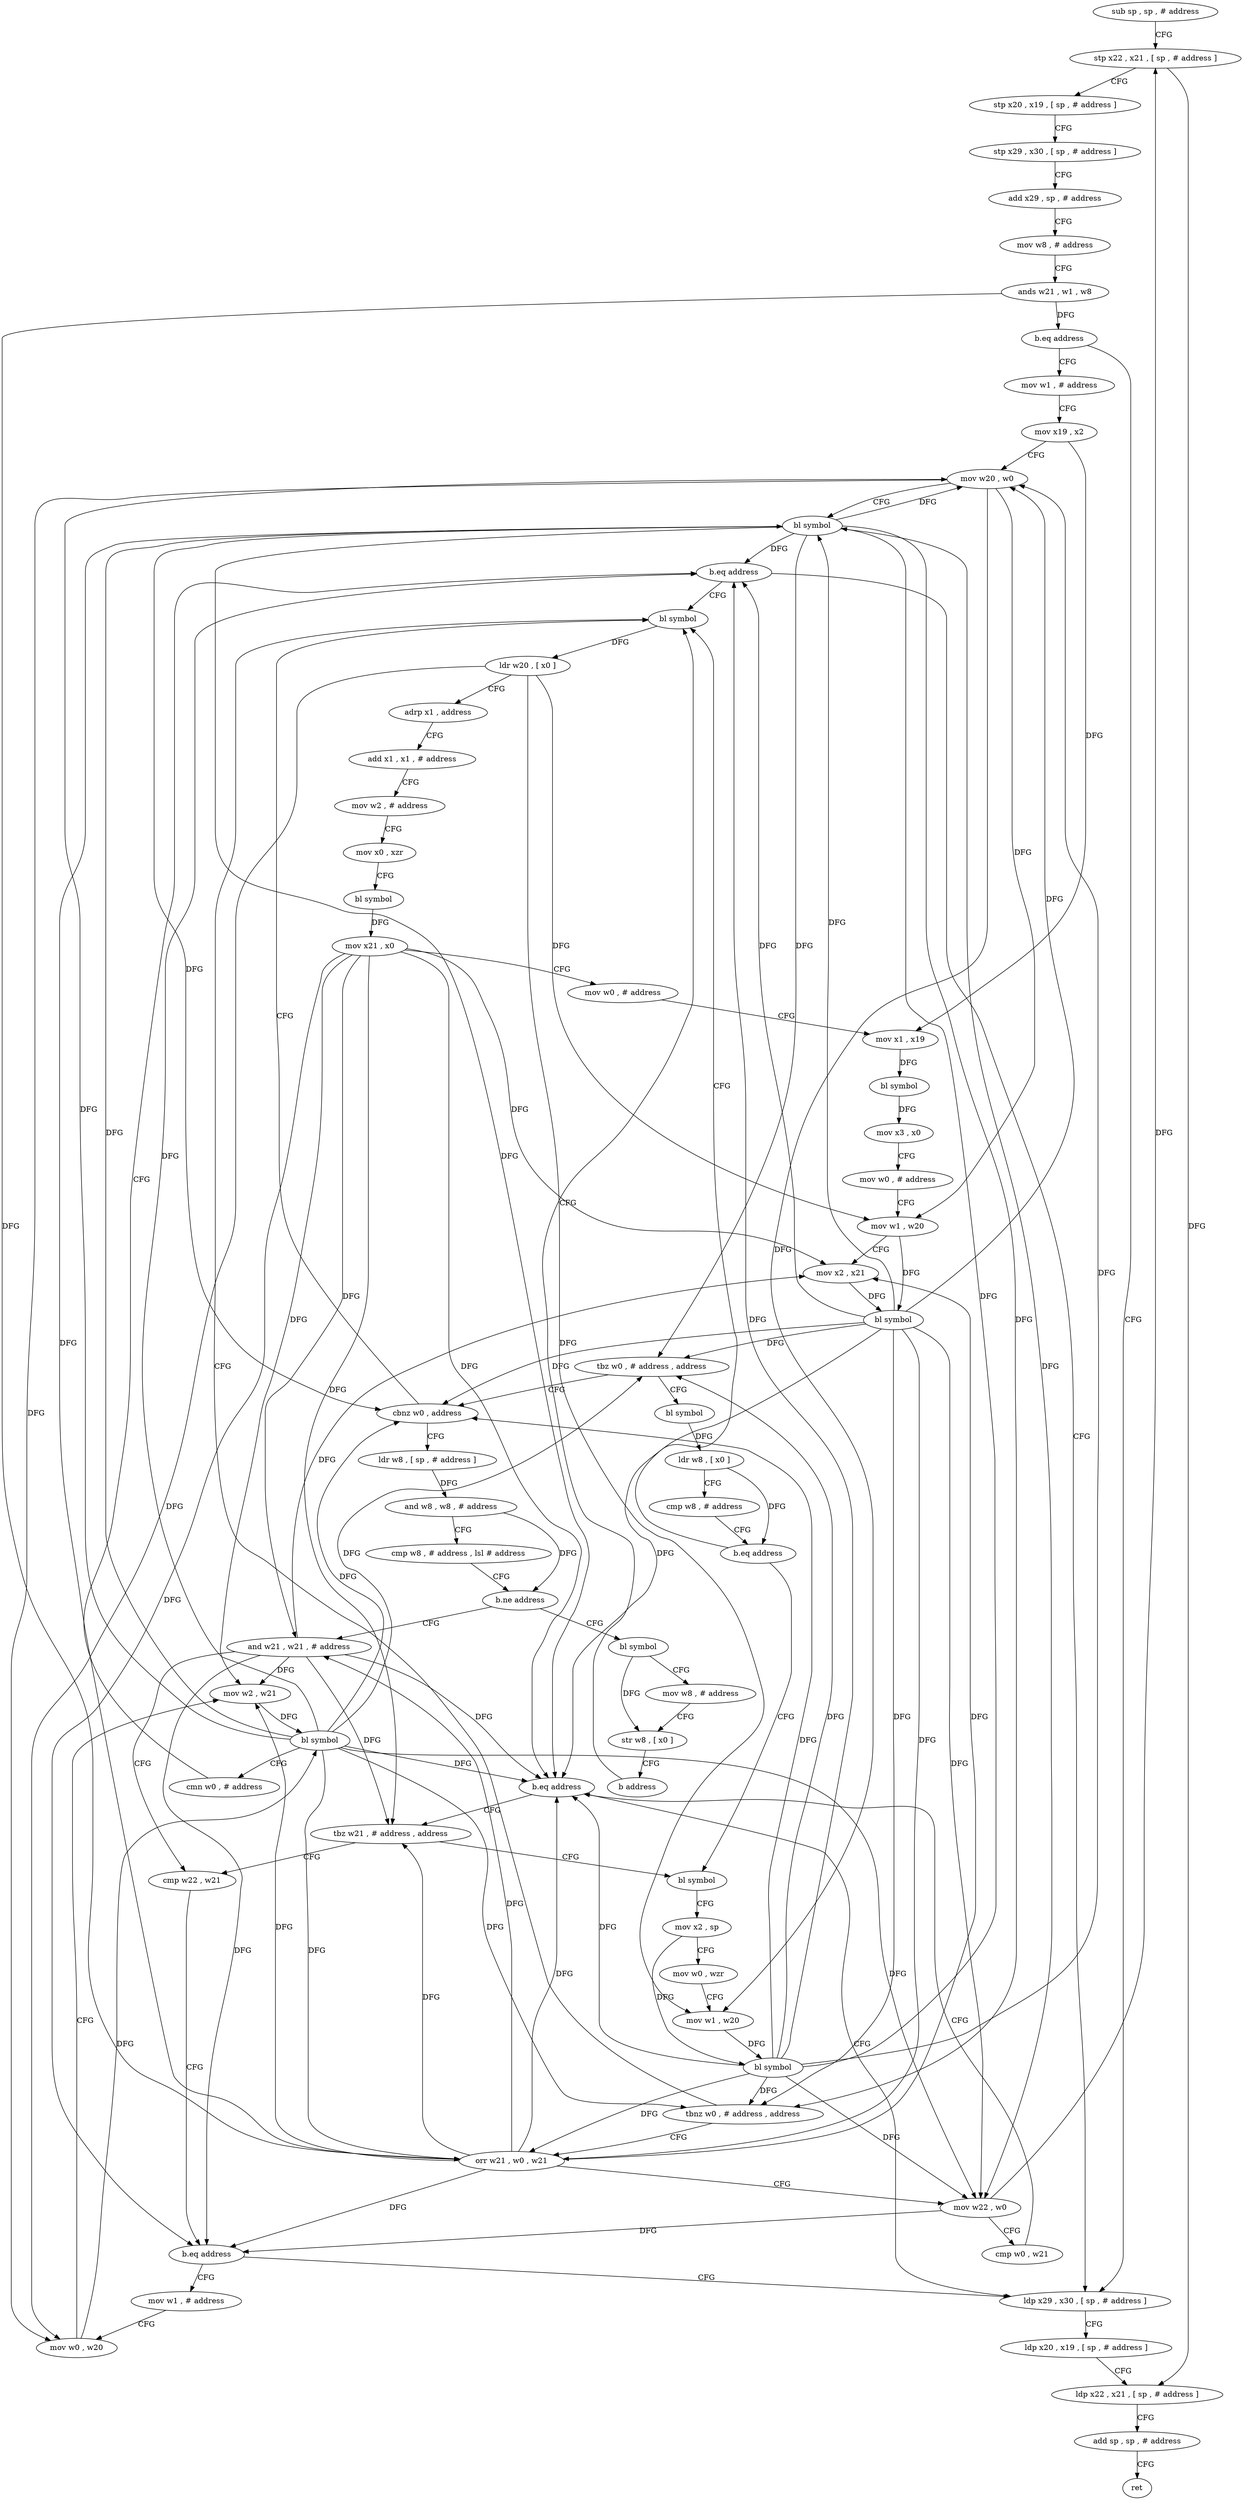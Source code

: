 digraph "func" {
"4211476" [label = "sub sp , sp , # address" ]
"4211480" [label = "stp x22 , x21 , [ sp , # address ]" ]
"4211484" [label = "stp x20 , x19 , [ sp , # address ]" ]
"4211488" [label = "stp x29 , x30 , [ sp , # address ]" ]
"4211492" [label = "add x29 , sp , # address" ]
"4211496" [label = "mov w8 , # address" ]
"4211500" [label = "ands w21 , w1 , w8" ]
"4211504" [label = "b.eq address" ]
"4211708" [label = "ldp x29 , x30 , [ sp , # address ]" ]
"4211508" [label = "mov w1 , # address" ]
"4211712" [label = "ldp x20 , x19 , [ sp , # address ]" ]
"4211716" [label = "ldp x22 , x21 , [ sp , # address ]" ]
"4211720" [label = "add sp , sp , # address" ]
"4211724" [label = "ret" ]
"4211512" [label = "mov x19 , x2" ]
"4211516" [label = "mov w20 , w0" ]
"4211520" [label = "bl symbol" ]
"4211524" [label = "tbnz w0 , # address , address" ]
"4211588" [label = "bl symbol" ]
"4211528" [label = "orr w21 , w0 , w21" ]
"4211592" [label = "ldr w20 , [ x0 ]" ]
"4211596" [label = "adrp x1 , address" ]
"4211600" [label = "add x1 , x1 , # address" ]
"4211604" [label = "mov w2 , # address" ]
"4211608" [label = "mov x0 , xzr" ]
"4211612" [label = "bl symbol" ]
"4211616" [label = "mov x21 , x0" ]
"4211620" [label = "mov w0 , # address" ]
"4211624" [label = "mov x1 , x19" ]
"4211628" [label = "bl symbol" ]
"4211632" [label = "mov x3 , x0" ]
"4211636" [label = "mov w0 , # address" ]
"4211640" [label = "mov w1 , w20" ]
"4211644" [label = "mov x2 , x21" ]
"4211648" [label = "bl symbol" ]
"4211652" [label = "cbnz w0 , address" ]
"4211532" [label = "mov w22 , w0" ]
"4211536" [label = "cmp w0 , w21" ]
"4211540" [label = "b.eq address" ]
"4211544" [label = "tbz w21 , # address , address" ]
"4211656" [label = "ldr w8 , [ sp , # address ]" ]
"4211660" [label = "and w8 , w8 , # address" ]
"4211664" [label = "cmp w8 , # address , lsl # address" ]
"4211668" [label = "b.ne address" ]
"4211728" [label = "bl symbol" ]
"4211672" [label = "and w21 , w21 , # address" ]
"4211676" [label = "cmp w22 , w21" ]
"4211548" [label = "bl symbol" ]
"4211732" [label = "mov w8 , # address" ]
"4211736" [label = "str w8 , [ x0 ]" ]
"4211740" [label = "b address" ]
"4211680" [label = "b.eq address" ]
"4211684" [label = "mov w1 , # address" ]
"4211552" [label = "mov x2 , sp" ]
"4211556" [label = "mov w0 , wzr" ]
"4211560" [label = "mov w1 , w20" ]
"4211564" [label = "bl symbol" ]
"4211568" [label = "tbz w0 , # address , address" ]
"4211572" [label = "bl symbol" ]
"4211688" [label = "mov w0 , w20" ]
"4211692" [label = "mov w2 , w21" ]
"4211696" [label = "bl symbol" ]
"4211700" [label = "cmn w0 , # address" ]
"4211704" [label = "b.eq address" ]
"4211576" [label = "ldr w8 , [ x0 ]" ]
"4211580" [label = "cmp w8 , # address" ]
"4211584" [label = "b.eq address" ]
"4211476" -> "4211480" [ label = "CFG" ]
"4211480" -> "4211484" [ label = "CFG" ]
"4211480" -> "4211716" [ label = "DFG" ]
"4211484" -> "4211488" [ label = "CFG" ]
"4211488" -> "4211492" [ label = "CFG" ]
"4211492" -> "4211496" [ label = "CFG" ]
"4211496" -> "4211500" [ label = "CFG" ]
"4211500" -> "4211504" [ label = "DFG" ]
"4211500" -> "4211528" [ label = "DFG" ]
"4211504" -> "4211708" [ label = "CFG" ]
"4211504" -> "4211508" [ label = "CFG" ]
"4211708" -> "4211712" [ label = "CFG" ]
"4211508" -> "4211512" [ label = "CFG" ]
"4211712" -> "4211716" [ label = "CFG" ]
"4211716" -> "4211720" [ label = "CFG" ]
"4211720" -> "4211724" [ label = "CFG" ]
"4211512" -> "4211516" [ label = "CFG" ]
"4211512" -> "4211624" [ label = "DFG" ]
"4211516" -> "4211520" [ label = "CFG" ]
"4211516" -> "4211640" [ label = "DFG" ]
"4211516" -> "4211560" [ label = "DFG" ]
"4211516" -> "4211688" [ label = "DFG" ]
"4211520" -> "4211524" [ label = "DFG" ]
"4211520" -> "4211516" [ label = "DFG" ]
"4211520" -> "4211528" [ label = "DFG" ]
"4211520" -> "4211532" [ label = "DFG" ]
"4211520" -> "4211540" [ label = "DFG" ]
"4211520" -> "4211652" [ label = "DFG" ]
"4211520" -> "4211568" [ label = "DFG" ]
"4211520" -> "4211704" [ label = "DFG" ]
"4211524" -> "4211588" [ label = "CFG" ]
"4211524" -> "4211528" [ label = "CFG" ]
"4211588" -> "4211592" [ label = "DFG" ]
"4211528" -> "4211532" [ label = "CFG" ]
"4211528" -> "4211644" [ label = "DFG" ]
"4211528" -> "4211540" [ label = "DFG" ]
"4211528" -> "4211544" [ label = "DFG" ]
"4211528" -> "4211680" [ label = "DFG" ]
"4211528" -> "4211672" [ label = "DFG" ]
"4211528" -> "4211692" [ label = "DFG" ]
"4211592" -> "4211596" [ label = "CFG" ]
"4211592" -> "4211640" [ label = "DFG" ]
"4211592" -> "4211560" [ label = "DFG" ]
"4211592" -> "4211688" [ label = "DFG" ]
"4211596" -> "4211600" [ label = "CFG" ]
"4211600" -> "4211604" [ label = "CFG" ]
"4211604" -> "4211608" [ label = "CFG" ]
"4211608" -> "4211612" [ label = "CFG" ]
"4211612" -> "4211616" [ label = "DFG" ]
"4211616" -> "4211620" [ label = "CFG" ]
"4211616" -> "4211644" [ label = "DFG" ]
"4211616" -> "4211540" [ label = "DFG" ]
"4211616" -> "4211544" [ label = "DFG" ]
"4211616" -> "4211680" [ label = "DFG" ]
"4211616" -> "4211672" [ label = "DFG" ]
"4211616" -> "4211692" [ label = "DFG" ]
"4211620" -> "4211624" [ label = "CFG" ]
"4211624" -> "4211628" [ label = "DFG" ]
"4211628" -> "4211632" [ label = "DFG" ]
"4211632" -> "4211636" [ label = "CFG" ]
"4211636" -> "4211640" [ label = "CFG" ]
"4211640" -> "4211644" [ label = "CFG" ]
"4211640" -> "4211648" [ label = "DFG" ]
"4211644" -> "4211648" [ label = "DFG" ]
"4211648" -> "4211652" [ label = "DFG" ]
"4211648" -> "4211516" [ label = "DFG" ]
"4211648" -> "4211520" [ label = "DFG" ]
"4211648" -> "4211524" [ label = "DFG" ]
"4211648" -> "4211528" [ label = "DFG" ]
"4211648" -> "4211532" [ label = "DFG" ]
"4211648" -> "4211540" [ label = "DFG" ]
"4211648" -> "4211568" [ label = "DFG" ]
"4211648" -> "4211704" [ label = "DFG" ]
"4211652" -> "4211588" [ label = "CFG" ]
"4211652" -> "4211656" [ label = "CFG" ]
"4211532" -> "4211536" [ label = "CFG" ]
"4211532" -> "4211480" [ label = "DFG" ]
"4211532" -> "4211680" [ label = "DFG" ]
"4211536" -> "4211540" [ label = "CFG" ]
"4211540" -> "4211708" [ label = "CFG" ]
"4211540" -> "4211544" [ label = "CFG" ]
"4211544" -> "4211676" [ label = "CFG" ]
"4211544" -> "4211548" [ label = "CFG" ]
"4211656" -> "4211660" [ label = "DFG" ]
"4211660" -> "4211664" [ label = "CFG" ]
"4211660" -> "4211668" [ label = "DFG" ]
"4211664" -> "4211668" [ label = "CFG" ]
"4211668" -> "4211728" [ label = "CFG" ]
"4211668" -> "4211672" [ label = "CFG" ]
"4211728" -> "4211732" [ label = "CFG" ]
"4211728" -> "4211736" [ label = "DFG" ]
"4211672" -> "4211676" [ label = "CFG" ]
"4211672" -> "4211644" [ label = "DFG" ]
"4211672" -> "4211540" [ label = "DFG" ]
"4211672" -> "4211544" [ label = "DFG" ]
"4211672" -> "4211680" [ label = "DFG" ]
"4211672" -> "4211692" [ label = "DFG" ]
"4211676" -> "4211680" [ label = "CFG" ]
"4211548" -> "4211552" [ label = "CFG" ]
"4211732" -> "4211736" [ label = "CFG" ]
"4211736" -> "4211740" [ label = "CFG" ]
"4211740" -> "4211588" [ label = "CFG" ]
"4211680" -> "4211708" [ label = "CFG" ]
"4211680" -> "4211684" [ label = "CFG" ]
"4211684" -> "4211688" [ label = "CFG" ]
"4211552" -> "4211556" [ label = "CFG" ]
"4211552" -> "4211564" [ label = "DFG" ]
"4211556" -> "4211560" [ label = "CFG" ]
"4211560" -> "4211564" [ label = "DFG" ]
"4211564" -> "4211568" [ label = "DFG" ]
"4211564" -> "4211516" [ label = "DFG" ]
"4211564" -> "4211520" [ label = "DFG" ]
"4211564" -> "4211524" [ label = "DFG" ]
"4211564" -> "4211532" [ label = "DFG" ]
"4211564" -> "4211652" [ label = "DFG" ]
"4211564" -> "4211528" [ label = "DFG" ]
"4211564" -> "4211540" [ label = "DFG" ]
"4211564" -> "4211704" [ label = "DFG" ]
"4211568" -> "4211652" [ label = "CFG" ]
"4211568" -> "4211572" [ label = "CFG" ]
"4211572" -> "4211576" [ label = "DFG" ]
"4211688" -> "4211692" [ label = "CFG" ]
"4211688" -> "4211696" [ label = "DFG" ]
"4211692" -> "4211696" [ label = "DFG" ]
"4211696" -> "4211700" [ label = "CFG" ]
"4211696" -> "4211516" [ label = "DFG" ]
"4211696" -> "4211520" [ label = "DFG" ]
"4211696" -> "4211524" [ label = "DFG" ]
"4211696" -> "4211532" [ label = "DFG" ]
"4211696" -> "4211652" [ label = "DFG" ]
"4211696" -> "4211568" [ label = "DFG" ]
"4211696" -> "4211528" [ label = "DFG" ]
"4211696" -> "4211540" [ label = "DFG" ]
"4211696" -> "4211704" [ label = "DFG" ]
"4211700" -> "4211704" [ label = "CFG" ]
"4211704" -> "4211588" [ label = "CFG" ]
"4211704" -> "4211708" [ label = "CFG" ]
"4211576" -> "4211580" [ label = "CFG" ]
"4211576" -> "4211584" [ label = "DFG" ]
"4211580" -> "4211584" [ label = "CFG" ]
"4211584" -> "4211548" [ label = "CFG" ]
"4211584" -> "4211588" [ label = "CFG" ]
}
